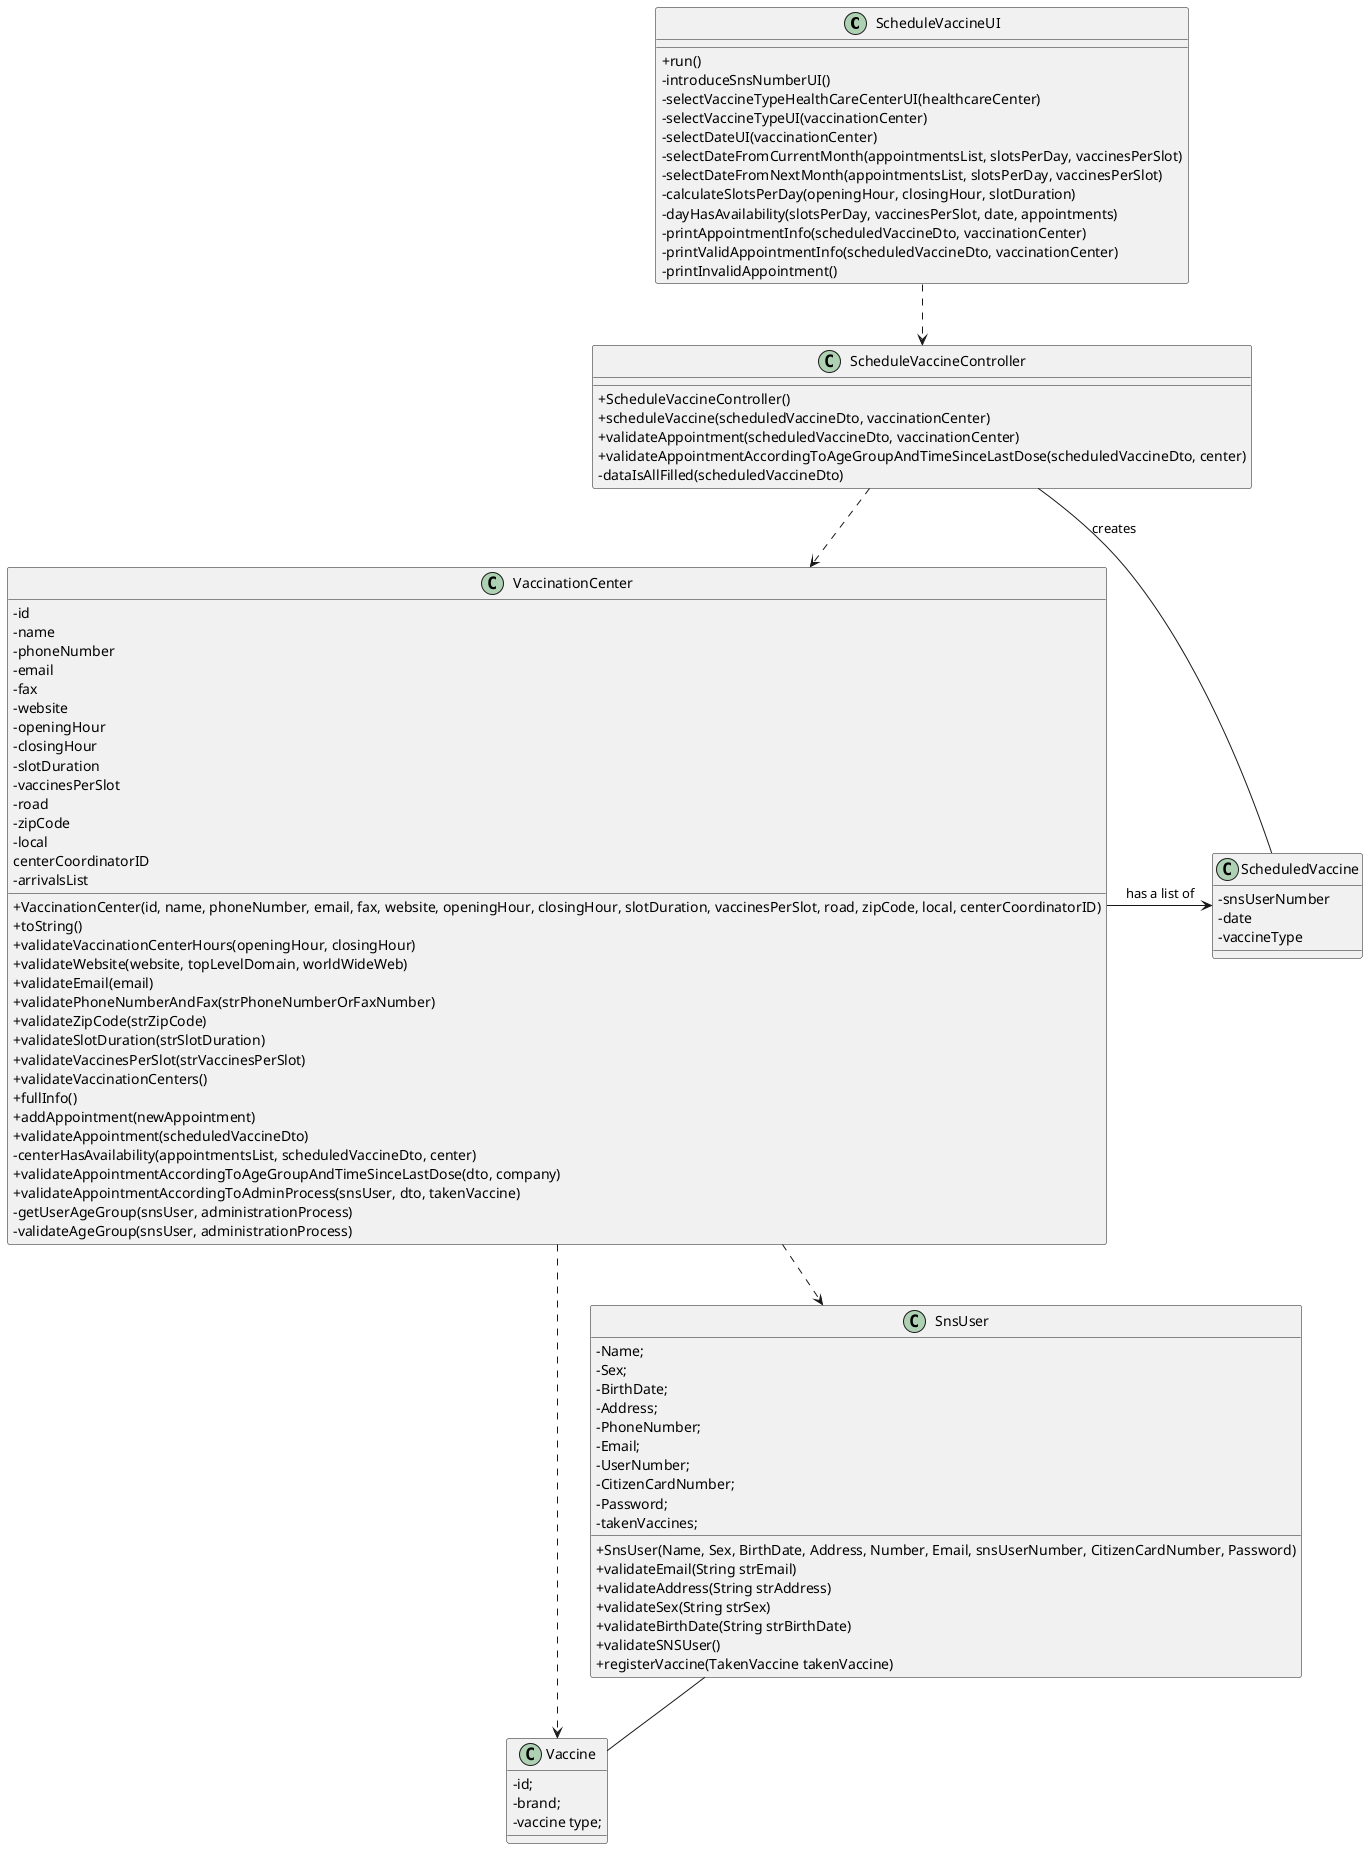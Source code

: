 @startuml
skinparam classAttributeIconSize 0

class ScheduleVaccineUI {
+run()
-introduceSnsNumberUI()
-selectVaccineTypeHealthCareCenterUI(healthcareCenter)
-selectVaccineTypeUI(vaccinationCenter)
-selectDateUI(vaccinationCenter)
-selectDateFromCurrentMonth(appointmentsList, slotsPerDay, vaccinesPerSlot)
-selectDateFromNextMonth(appointmentsList, slotsPerDay, vaccinesPerSlot)
-calculateSlotsPerDay(openingHour, closingHour, slotDuration)
-dayHasAvailability(slotsPerDay, vaccinesPerSlot, date, appointments)
-printAppointmentInfo(scheduledVaccineDto, vaccinationCenter)
-printValidAppointmentInfo(scheduledVaccineDto, vaccinationCenter)
-printInvalidAppointment()
}

class ScheduleVaccineController {
+ScheduleVaccineController()
+scheduleVaccine(scheduledVaccineDto, vaccinationCenter)
+validateAppointment(scheduledVaccineDto, vaccinationCenter)
+validateAppointmentAccordingToAgeGroupAndTimeSinceLastDose(scheduledVaccineDto, center)
-dataIsAllFilled(scheduledVaccineDto)
}


class VaccinationCenter {
-id
-name
-phoneNumber
-email
-fax
-website
-openingHour
-closingHour
-slotDuration
-vaccinesPerSlot
-road
-zipCode
-local
centerCoordinatorID
-arrivalsList
+VaccinationCenter(id, name, phoneNumber, email, fax, website, openingHour, closingHour, slotDuration, vaccinesPerSlot, road, zipCode, local, centerCoordinatorID)
+toString()
+validateVaccinationCenterHours(openingHour, closingHour)
+validateWebsite(website, topLevelDomain, worldWideWeb)
+validateEmail(email)
+validatePhoneNumberAndFax(strPhoneNumberOrFaxNumber)
+validateZipCode(strZipCode)
+validateSlotDuration(strSlotDuration)
+validateVaccinesPerSlot(strVaccinesPerSlot)
+validateVaccinationCenters()
+fullInfo()
+addAppointment(newAppointment)
+validateAppointment(scheduledVaccineDto)
-centerHasAvailability(appointmentsList, scheduledVaccineDto, center)
+validateAppointmentAccordingToAgeGroupAndTimeSinceLastDose(dto, company)
+validateAppointmentAccordingToAdminProcess(snsUser, dto, takenVaccine)
-getUserAgeGroup(snsUser, administrationProcess)
-validateAgeGroup(snsUser, administrationProcess)
}

class Vaccine {
-id;
-brand;
-vaccine type;
}

 class ScheduledVaccine {
 -snsUserNumber
 -date
 -vaccineType
 }

class SnsUser {
- Name;
- Sex;
- BirthDate;
- Address;
- PhoneNumber;
- Email;
- UserNumber;
- CitizenCardNumber;
- Password;
- takenVaccines;
+ SnsUser(Name, Sex, BirthDate, Address, Number, Email, snsUserNumber, CitizenCardNumber, Password)
+ validateEmail(String strEmail)
+ validateAddress(String strAddress)
+ validateSex(String strSex)
+ validateBirthDate(String strBirthDate)
+ validateSNSUser()
+ registerVaccine(TakenVaccine takenVaccine)
}

ScheduleVaccineUI ..> ScheduleVaccineController
ScheduleVaccineController ..> VaccinationCenter
ScheduleVaccineController -- ScheduledVaccine : creates
VaccinationCenter ..> Vaccine
VaccinationCenter ..> SnsUser
SnsUser -- Vaccine
VaccinationCenter --right> ScheduledVaccine : has a list of
@enduml